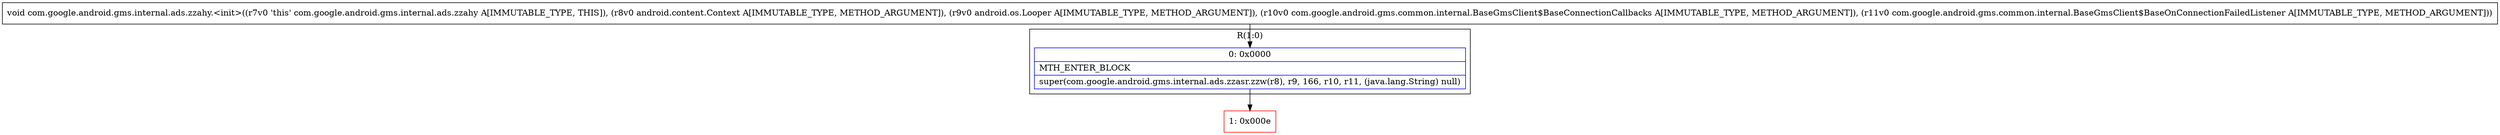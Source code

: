 digraph "CFG forcom.google.android.gms.internal.ads.zzahy.\<init\>(Landroid\/content\/Context;Landroid\/os\/Looper;Lcom\/google\/android\/gms\/common\/internal\/BaseGmsClient$BaseConnectionCallbacks;Lcom\/google\/android\/gms\/common\/internal\/BaseGmsClient$BaseOnConnectionFailedListener;)V" {
subgraph cluster_Region_1202223933 {
label = "R(1:0)";
node [shape=record,color=blue];
Node_0 [shape=record,label="{0\:\ 0x0000|MTH_ENTER_BLOCK\l|super(com.google.android.gms.internal.ads.zzasr.zzw(r8), r9, 166, r10, r11, (java.lang.String) null)\l}"];
}
Node_1 [shape=record,color=red,label="{1\:\ 0x000e}"];
MethodNode[shape=record,label="{void com.google.android.gms.internal.ads.zzahy.\<init\>((r7v0 'this' com.google.android.gms.internal.ads.zzahy A[IMMUTABLE_TYPE, THIS]), (r8v0 android.content.Context A[IMMUTABLE_TYPE, METHOD_ARGUMENT]), (r9v0 android.os.Looper A[IMMUTABLE_TYPE, METHOD_ARGUMENT]), (r10v0 com.google.android.gms.common.internal.BaseGmsClient$BaseConnectionCallbacks A[IMMUTABLE_TYPE, METHOD_ARGUMENT]), (r11v0 com.google.android.gms.common.internal.BaseGmsClient$BaseOnConnectionFailedListener A[IMMUTABLE_TYPE, METHOD_ARGUMENT])) }"];
MethodNode -> Node_0;
Node_0 -> Node_1;
}


